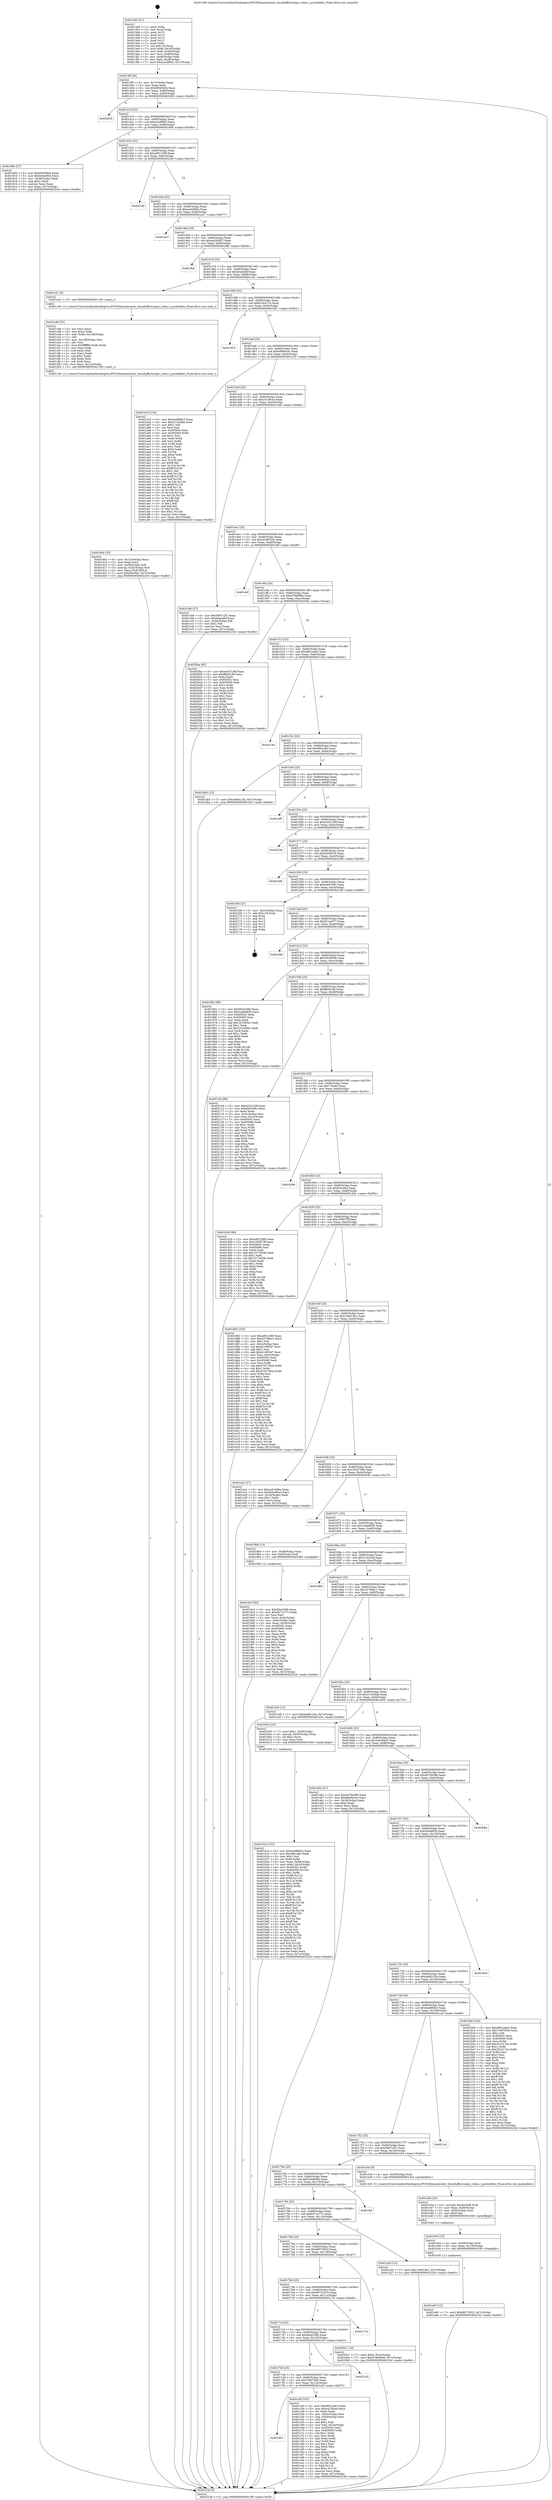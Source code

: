 digraph "0x4013d0" {
  label = "0x4013d0 (/mnt/c/Users/mathe/Desktop/tcc/POCII/binaries/extr_linuxfsjffs2compr_rubin.c_pushedbits_Final-ollvm.out::main(0))"
  labelloc = "t"
  node[shape=record]

  Entry [label="",width=0.3,height=0.3,shape=circle,fillcolor=black,style=filled]
  "0x4013ff" [label="{
     0x4013ff [26]\l
     | [instrs]\l
     &nbsp;&nbsp;0x4013ff \<+3\>: mov -0x7c(%rbp),%eax\l
     &nbsp;&nbsp;0x401402 \<+2\>: mov %eax,%ecx\l
     &nbsp;&nbsp;0x401404 \<+6\>: sub $0x86f4592b,%ecx\l
     &nbsp;&nbsp;0x40140a \<+3\>: mov %eax,-0x80(%rbp)\l
     &nbsp;&nbsp;0x40140d \<+6\>: mov %ecx,-0x84(%rbp)\l
     &nbsp;&nbsp;0x401413 \<+6\>: je 0000000000402030 \<main+0xc60\>\l
  }"]
  "0x402030" [label="{
     0x402030\l
  }", style=dashed]
  "0x401419" [label="{
     0x401419 [25]\l
     | [instrs]\l
     &nbsp;&nbsp;0x401419 \<+5\>: jmp 000000000040141e \<main+0x4e\>\l
     &nbsp;&nbsp;0x40141e \<+3\>: mov -0x80(%rbp),%eax\l
     &nbsp;&nbsp;0x401421 \<+5\>: sub $0xa2a3f845,%eax\l
     &nbsp;&nbsp;0x401426 \<+6\>: mov %eax,-0x88(%rbp)\l
     &nbsp;&nbsp;0x40142c \<+6\>: je 000000000040180b \<main+0x43b\>\l
  }"]
  Exit [label="",width=0.3,height=0.3,shape=circle,fillcolor=black,style=filled,peripheries=2]
  "0x40180b" [label="{
     0x40180b [27]\l
     | [instrs]\l
     &nbsp;&nbsp;0x40180b \<+5\>: mov $0xf30399c6,%eax\l
     &nbsp;&nbsp;0x401810 \<+5\>: mov $0x426a8f54,%ecx\l
     &nbsp;&nbsp;0x401815 \<+3\>: mov -0x38(%rbp),%edx\l
     &nbsp;&nbsp;0x401818 \<+3\>: cmp $0x2,%edx\l
     &nbsp;&nbsp;0x40181b \<+3\>: cmovne %ecx,%eax\l
     &nbsp;&nbsp;0x40181e \<+3\>: mov %eax,-0x7c(%rbp)\l
     &nbsp;&nbsp;0x401821 \<+5\>: jmp 000000000040223d \<main+0xe6d\>\l
  }"]
  "0x401432" [label="{
     0x401432 [25]\l
     | [instrs]\l
     &nbsp;&nbsp;0x401432 \<+5\>: jmp 0000000000401437 \<main+0x67\>\l
     &nbsp;&nbsp;0x401437 \<+3\>: mov -0x80(%rbp),%eax\l
     &nbsp;&nbsp;0x40143a \<+5\>: sub $0xa9f12389,%eax\l
     &nbsp;&nbsp;0x40143f \<+6\>: mov %eax,-0x8c(%rbp)\l
     &nbsp;&nbsp;0x401445 \<+6\>: je 00000000004021e9 \<main+0xe19\>\l
  }"]
  "0x40223d" [label="{
     0x40223d [5]\l
     | [instrs]\l
     &nbsp;&nbsp;0x40223d \<+5\>: jmp 00000000004013ff \<main+0x2f\>\l
  }"]
  "0x4013d0" [label="{
     0x4013d0 [47]\l
     | [instrs]\l
     &nbsp;&nbsp;0x4013d0 \<+1\>: push %rbp\l
     &nbsp;&nbsp;0x4013d1 \<+3\>: mov %rsp,%rbp\l
     &nbsp;&nbsp;0x4013d4 \<+2\>: push %r15\l
     &nbsp;&nbsp;0x4013d6 \<+2\>: push %r14\l
     &nbsp;&nbsp;0x4013d8 \<+2\>: push %r13\l
     &nbsp;&nbsp;0x4013da \<+2\>: push %r12\l
     &nbsp;&nbsp;0x4013dc \<+1\>: push %rbx\l
     &nbsp;&nbsp;0x4013dd \<+7\>: sub $0x118,%rsp\l
     &nbsp;&nbsp;0x4013e4 \<+7\>: movl $0x0,-0x3c(%rbp)\l
     &nbsp;&nbsp;0x4013eb \<+3\>: mov %edi,-0x40(%rbp)\l
     &nbsp;&nbsp;0x4013ee \<+4\>: mov %rsi,-0x48(%rbp)\l
     &nbsp;&nbsp;0x4013f2 \<+3\>: mov -0x40(%rbp),%edi\l
     &nbsp;&nbsp;0x4013f5 \<+3\>: mov %edi,-0x38(%rbp)\l
     &nbsp;&nbsp;0x4013f8 \<+7\>: movl $0xa2a3f845,-0x7c(%rbp)\l
  }"]
  "0x401e63" [label="{
     0x401e63 [12]\l
     | [instrs]\l
     &nbsp;&nbsp;0x401e63 \<+7\>: movl $0x68575932,-0x7c(%rbp)\l
     &nbsp;&nbsp;0x401e6a \<+5\>: jmp 000000000040223d \<main+0xe6d\>\l
  }"]
  "0x4021e9" [label="{
     0x4021e9\l
  }", style=dashed]
  "0x40144b" [label="{
     0x40144b [25]\l
     | [instrs]\l
     &nbsp;&nbsp;0x40144b \<+5\>: jmp 0000000000401450 \<main+0x80\>\l
     &nbsp;&nbsp;0x401450 \<+3\>: mov -0x80(%rbp),%eax\l
     &nbsp;&nbsp;0x401453 \<+5\>: sub $0xaa5c60be,%eax\l
     &nbsp;&nbsp;0x401458 \<+6\>: mov %eax,-0x90(%rbp)\l
     &nbsp;&nbsp;0x40145e \<+6\>: je 0000000000401a47 \<main+0x677\>\l
  }"]
  "0x401e54" [label="{
     0x401e54 [15]\l
     | [instrs]\l
     &nbsp;&nbsp;0x401e54 \<+4\>: mov -0x58(%rbp),%rdi\l
     &nbsp;&nbsp;0x401e58 \<+6\>: mov %eax,-0x130(%rbp)\l
     &nbsp;&nbsp;0x401e5e \<+5\>: call 0000000000401030 \<free@plt\>\l
     | [calls]\l
     &nbsp;&nbsp;0x401030 \{1\} (unknown)\l
  }"]
  "0x401a47" [label="{
     0x401a47\l
  }", style=dashed]
  "0x401464" [label="{
     0x401464 [25]\l
     | [instrs]\l
     &nbsp;&nbsp;0x401464 \<+5\>: jmp 0000000000401469 \<main+0x99\>\l
     &nbsp;&nbsp;0x401469 \<+3\>: mov -0x80(%rbp),%eax\l
     &nbsp;&nbsp;0x40146c \<+5\>: sub $0xacd39267,%eax\l
     &nbsp;&nbsp;0x401471 \<+6\>: mov %eax,-0x94(%rbp)\l
     &nbsp;&nbsp;0x401477 \<+6\>: je 0000000000401fbb \<main+0xbeb\>\l
  }"]
  "0x401e3d" [label="{
     0x401e3d [23]\l
     | [instrs]\l
     &nbsp;&nbsp;0x401e3d \<+10\>: movabs $0x4030d6,%rdi\l
     &nbsp;&nbsp;0x401e47 \<+3\>: mov %eax,-0x60(%rbp)\l
     &nbsp;&nbsp;0x401e4a \<+3\>: mov -0x60(%rbp),%esi\l
     &nbsp;&nbsp;0x401e4d \<+2\>: mov $0x0,%al\l
     &nbsp;&nbsp;0x401e4f \<+5\>: call 0000000000401040 \<printf@plt\>\l
     | [calls]\l
     &nbsp;&nbsp;0x401040 \{1\} (unknown)\l
  }"]
  "0x401fbb" [label="{
     0x401fbb\l
  }", style=dashed]
  "0x40147d" [label="{
     0x40147d [25]\l
     | [instrs]\l
     &nbsp;&nbsp;0x40147d \<+5\>: jmp 0000000000401482 \<main+0xb2\>\l
     &nbsp;&nbsp;0x401482 \<+3\>: mov -0x80(%rbp),%eax\l
     &nbsp;&nbsp;0x401485 \<+5\>: sub $0xb0a0afcf,%eax\l
     &nbsp;&nbsp;0x40148a \<+6\>: mov %eax,-0x98(%rbp)\l
     &nbsp;&nbsp;0x401490 \<+6\>: je 0000000000401cd1 \<main+0x901\>\l
  }"]
  "0x401d0a" [label="{
     0x401d0a [33]\l
     | [instrs]\l
     &nbsp;&nbsp;0x401d0a \<+6\>: mov -0x12c(%rbp),%ecx\l
     &nbsp;&nbsp;0x401d10 \<+3\>: imul %eax,%ecx\l
     &nbsp;&nbsp;0x401d13 \<+4\>: mov -0x58(%rbp),%r8\l
     &nbsp;&nbsp;0x401d17 \<+4\>: movslq -0x5c(%rbp),%r9\l
     &nbsp;&nbsp;0x401d1b \<+4\>: mov %ecx,(%r8,%r9,4)\l
     &nbsp;&nbsp;0x401d1f \<+7\>: movl $0xf24c0b3,-0x7c(%rbp)\l
     &nbsp;&nbsp;0x401d26 \<+5\>: jmp 000000000040223d \<main+0xe6d\>\l
  }"]
  "0x401cd1" [label="{
     0x401cd1 [5]\l
     | [instrs]\l
     &nbsp;&nbsp;0x401cd1 \<+5\>: call 0000000000401160 \<next_i\>\l
     | [calls]\l
     &nbsp;&nbsp;0x401160 \{1\} (/mnt/c/Users/mathe/Desktop/tcc/POCII/binaries/extr_linuxfsjffs2compr_rubin.c_pushedbits_Final-ollvm.out::next_i)\l
  }"]
  "0x401496" [label="{
     0x401496 [25]\l
     | [instrs]\l
     &nbsp;&nbsp;0x401496 \<+5\>: jmp 000000000040149b \<main+0xcb\>\l
     &nbsp;&nbsp;0x40149b \<+3\>: mov -0x80(%rbp),%eax\l
     &nbsp;&nbsp;0x40149e \<+5\>: sub $0xb19ca71b,%eax\l
     &nbsp;&nbsp;0x4014a3 \<+6\>: mov %eax,-0x9c(%rbp)\l
     &nbsp;&nbsp;0x4014a9 \<+6\>: je 0000000000401952 \<main+0x582\>\l
  }"]
  "0x401cd6" [label="{
     0x401cd6 [52]\l
     | [instrs]\l
     &nbsp;&nbsp;0x401cd6 \<+2\>: xor %ecx,%ecx\l
     &nbsp;&nbsp;0x401cd8 \<+5\>: mov $0x2,%edx\l
     &nbsp;&nbsp;0x401cdd \<+6\>: mov %edx,-0x128(%rbp)\l
     &nbsp;&nbsp;0x401ce3 \<+1\>: cltd\l
     &nbsp;&nbsp;0x401ce4 \<+6\>: mov -0x128(%rbp),%esi\l
     &nbsp;&nbsp;0x401cea \<+2\>: idiv %esi\l
     &nbsp;&nbsp;0x401cec \<+6\>: imul $0xfffffffe,%edx,%edx\l
     &nbsp;&nbsp;0x401cf2 \<+2\>: mov %ecx,%edi\l
     &nbsp;&nbsp;0x401cf4 \<+2\>: sub %edx,%edi\l
     &nbsp;&nbsp;0x401cf6 \<+2\>: mov %ecx,%edx\l
     &nbsp;&nbsp;0x401cf8 \<+3\>: sub $0x1,%edx\l
     &nbsp;&nbsp;0x401cfb \<+2\>: add %edx,%edi\l
     &nbsp;&nbsp;0x401cfd \<+2\>: sub %edi,%ecx\l
     &nbsp;&nbsp;0x401cff \<+6\>: mov %ecx,-0x12c(%rbp)\l
     &nbsp;&nbsp;0x401d05 \<+5\>: call 0000000000401160 \<next_i\>\l
     | [calls]\l
     &nbsp;&nbsp;0x401160 \{1\} (/mnt/c/Users/mathe/Desktop/tcc/POCII/binaries/extr_linuxfsjffs2compr_rubin.c_pushedbits_Final-ollvm.out::next_i)\l
  }"]
  "0x401952" [label="{
     0x401952\l
  }", style=dashed]
  "0x4014af" [label="{
     0x4014af [25]\l
     | [instrs]\l
     &nbsp;&nbsp;0x4014af \<+5\>: jmp 00000000004014b4 \<main+0xe4\>\l
     &nbsp;&nbsp;0x4014b4 \<+3\>: mov -0x80(%rbp),%eax\l
     &nbsp;&nbsp;0x4014b7 \<+5\>: sub $0xb894dc4c,%eax\l
     &nbsp;&nbsp;0x4014bc \<+6\>: mov %eax,-0xa0(%rbp)\l
     &nbsp;&nbsp;0x4014c2 \<+6\>: je 0000000000401a7d \<main+0x6ad\>\l
  }"]
  "0x401801" [label="{
     0x401801\l
  }", style=dashed]
  "0x401a7d" [label="{
     0x401a7d [134]\l
     | [instrs]\l
     &nbsp;&nbsp;0x401a7d \<+5\>: mov $0x4ed868c5,%eax\l
     &nbsp;&nbsp;0x401a82 \<+5\>: mov $0x311b3fab,%ecx\l
     &nbsp;&nbsp;0x401a87 \<+2\>: mov $0x1,%dl\l
     &nbsp;&nbsp;0x401a89 \<+2\>: xor %esi,%esi\l
     &nbsp;&nbsp;0x401a8b \<+7\>: mov 0x40505c,%edi\l
     &nbsp;&nbsp;0x401a92 \<+8\>: mov 0x405060,%r8d\l
     &nbsp;&nbsp;0x401a9a \<+3\>: sub $0x1,%esi\l
     &nbsp;&nbsp;0x401a9d \<+3\>: mov %edi,%r9d\l
     &nbsp;&nbsp;0x401aa0 \<+3\>: add %esi,%r9d\l
     &nbsp;&nbsp;0x401aa3 \<+4\>: imul %r9d,%edi\l
     &nbsp;&nbsp;0x401aa7 \<+3\>: and $0x1,%edi\l
     &nbsp;&nbsp;0x401aaa \<+3\>: cmp $0x0,%edi\l
     &nbsp;&nbsp;0x401aad \<+4\>: sete %r10b\l
     &nbsp;&nbsp;0x401ab1 \<+4\>: cmp $0xa,%r8d\l
     &nbsp;&nbsp;0x401ab5 \<+4\>: setl %r11b\l
     &nbsp;&nbsp;0x401ab9 \<+3\>: mov %r10b,%bl\l
     &nbsp;&nbsp;0x401abc \<+3\>: xor $0xff,%bl\l
     &nbsp;&nbsp;0x401abf \<+3\>: mov %r11b,%r14b\l
     &nbsp;&nbsp;0x401ac2 \<+4\>: xor $0xff,%r14b\l
     &nbsp;&nbsp;0x401ac6 \<+3\>: xor $0x1,%dl\l
     &nbsp;&nbsp;0x401ac9 \<+3\>: mov %bl,%r15b\l
     &nbsp;&nbsp;0x401acc \<+4\>: and $0xff,%r15b\l
     &nbsp;&nbsp;0x401ad0 \<+3\>: and %dl,%r10b\l
     &nbsp;&nbsp;0x401ad3 \<+3\>: mov %r14b,%r12b\l
     &nbsp;&nbsp;0x401ad6 \<+4\>: and $0xff,%r12b\l
     &nbsp;&nbsp;0x401ada \<+3\>: and %dl,%r11b\l
     &nbsp;&nbsp;0x401add \<+3\>: or %r10b,%r15b\l
     &nbsp;&nbsp;0x401ae0 \<+3\>: or %r11b,%r12b\l
     &nbsp;&nbsp;0x401ae3 \<+3\>: xor %r12b,%r15b\l
     &nbsp;&nbsp;0x401ae6 \<+3\>: or %r14b,%bl\l
     &nbsp;&nbsp;0x401ae9 \<+3\>: xor $0xff,%bl\l
     &nbsp;&nbsp;0x401aec \<+3\>: or $0x1,%dl\l
     &nbsp;&nbsp;0x401aef \<+2\>: and %dl,%bl\l
     &nbsp;&nbsp;0x401af1 \<+3\>: or %bl,%r15b\l
     &nbsp;&nbsp;0x401af4 \<+4\>: test $0x1,%r15b\l
     &nbsp;&nbsp;0x401af8 \<+3\>: cmovne %ecx,%eax\l
     &nbsp;&nbsp;0x401afb \<+3\>: mov %eax,-0x7c(%rbp)\l
     &nbsp;&nbsp;0x401afe \<+5\>: jmp 000000000040223d \<main+0xe6d\>\l
  }"]
  "0x4014c8" [label="{
     0x4014c8 [25]\l
     | [instrs]\l
     &nbsp;&nbsp;0x4014c8 \<+5\>: jmp 00000000004014cd \<main+0xfd\>\l
     &nbsp;&nbsp;0x4014cd \<+3\>: mov -0x80(%rbp),%eax\l
     &nbsp;&nbsp;0x4014d0 \<+5\>: sub $0xc415fca4,%eax\l
     &nbsp;&nbsp;0x4014d5 \<+6\>: mov %eax,-0xa4(%rbp)\l
     &nbsp;&nbsp;0x4014db \<+6\>: je 0000000000401cb6 \<main+0x8e6\>\l
  }"]
  "0x401c4f" [label="{
     0x401c4f [103]\l
     | [instrs]\l
     &nbsp;&nbsp;0x401c4f \<+5\>: mov $0xd801ede3,%eax\l
     &nbsp;&nbsp;0x401c54 \<+5\>: mov $0xc415fca4,%ecx\l
     &nbsp;&nbsp;0x401c59 \<+2\>: xor %edx,%edx\l
     &nbsp;&nbsp;0x401c5b \<+3\>: mov -0x5c(%rbp),%esi\l
     &nbsp;&nbsp;0x401c5e \<+3\>: cmp -0x50(%rbp),%esi\l
     &nbsp;&nbsp;0x401c61 \<+4\>: setl %dil\l
     &nbsp;&nbsp;0x401c65 \<+4\>: and $0x1,%dil\l
     &nbsp;&nbsp;0x401c69 \<+4\>: mov %dil,-0x2d(%rbp)\l
     &nbsp;&nbsp;0x401c6d \<+7\>: mov 0x40505c,%esi\l
     &nbsp;&nbsp;0x401c74 \<+8\>: mov 0x405060,%r8d\l
     &nbsp;&nbsp;0x401c7c \<+3\>: sub $0x1,%edx\l
     &nbsp;&nbsp;0x401c7f \<+3\>: mov %esi,%r9d\l
     &nbsp;&nbsp;0x401c82 \<+3\>: add %edx,%r9d\l
     &nbsp;&nbsp;0x401c85 \<+4\>: imul %r9d,%esi\l
     &nbsp;&nbsp;0x401c89 \<+3\>: and $0x1,%esi\l
     &nbsp;&nbsp;0x401c8c \<+3\>: cmp $0x0,%esi\l
     &nbsp;&nbsp;0x401c8f \<+4\>: sete %dil\l
     &nbsp;&nbsp;0x401c93 \<+4\>: cmp $0xa,%r8d\l
     &nbsp;&nbsp;0x401c97 \<+4\>: setl %r10b\l
     &nbsp;&nbsp;0x401c9b \<+3\>: mov %dil,%r11b\l
     &nbsp;&nbsp;0x401c9e \<+3\>: and %r10b,%r11b\l
     &nbsp;&nbsp;0x401ca1 \<+3\>: xor %r10b,%dil\l
     &nbsp;&nbsp;0x401ca4 \<+3\>: or %dil,%r11b\l
     &nbsp;&nbsp;0x401ca7 \<+4\>: test $0x1,%r11b\l
     &nbsp;&nbsp;0x401cab \<+3\>: cmovne %ecx,%eax\l
     &nbsp;&nbsp;0x401cae \<+3\>: mov %eax,-0x7c(%rbp)\l
     &nbsp;&nbsp;0x401cb1 \<+5\>: jmp 000000000040223d \<main+0xe6d\>\l
  }"]
  "0x401cb6" [label="{
     0x401cb6 [27]\l
     | [instrs]\l
     &nbsp;&nbsp;0x401cb6 \<+5\>: mov $0x5967c2f1,%eax\l
     &nbsp;&nbsp;0x401cbb \<+5\>: mov $0xb0a0afcf,%ecx\l
     &nbsp;&nbsp;0x401cc0 \<+3\>: mov -0x2d(%rbp),%dl\l
     &nbsp;&nbsp;0x401cc3 \<+3\>: test $0x1,%dl\l
     &nbsp;&nbsp;0x401cc6 \<+3\>: cmovne %ecx,%eax\l
     &nbsp;&nbsp;0x401cc9 \<+3\>: mov %eax,-0x7c(%rbp)\l
     &nbsp;&nbsp;0x401ccc \<+5\>: jmp 000000000040223d \<main+0xe6d\>\l
  }"]
  "0x4014e1" [label="{
     0x4014e1 [25]\l
     | [instrs]\l
     &nbsp;&nbsp;0x4014e1 \<+5\>: jmp 00000000004014e6 \<main+0x116\>\l
     &nbsp;&nbsp;0x4014e6 \<+3\>: mov -0x80(%rbp),%eax\l
     &nbsp;&nbsp;0x4014e9 \<+5\>: sub $0xd206023e,%eax\l
     &nbsp;&nbsp;0x4014ee \<+6\>: mov %eax,-0xa8(%rbp)\l
     &nbsp;&nbsp;0x4014f4 \<+6\>: je 0000000000401e6f \<main+0xa9f\>\l
  }"]
  "0x4017e8" [label="{
     0x4017e8 [25]\l
     | [instrs]\l
     &nbsp;&nbsp;0x4017e8 \<+5\>: jmp 00000000004017ed \<main+0x41d\>\l
     &nbsp;&nbsp;0x4017ed \<+3\>: mov -0x80(%rbp),%eax\l
     &nbsp;&nbsp;0x4017f0 \<+5\>: sub $0x7c807839,%eax\l
     &nbsp;&nbsp;0x4017f5 \<+6\>: mov %eax,-0x124(%rbp)\l
     &nbsp;&nbsp;0x4017fb \<+6\>: je 0000000000401c4f \<main+0x87f\>\l
  }"]
  "0x401e6f" [label="{
     0x401e6f\l
  }", style=dashed]
  "0x4014fa" [label="{
     0x4014fa [25]\l
     | [instrs]\l
     &nbsp;&nbsp;0x4014fa \<+5\>: jmp 00000000004014ff \<main+0x12f\>\l
     &nbsp;&nbsp;0x4014ff \<+3\>: mov -0x80(%rbp),%eax\l
     &nbsp;&nbsp;0x401502 \<+5\>: sub $0xd79a908d,%eax\l
     &nbsp;&nbsp;0x401507 \<+6\>: mov %eax,-0xac(%rbp)\l
     &nbsp;&nbsp;0x40150d \<+6\>: je 00000000004020ba \<main+0xcea\>\l
  }"]
  "0x402193" [label="{
     0x402193\l
  }", style=dashed]
  "0x4020ba" [label="{
     0x4020ba [83]\l
     | [instrs]\l
     &nbsp;&nbsp;0x4020ba \<+5\>: mov $0xe433128f,%eax\l
     &nbsp;&nbsp;0x4020bf \<+5\>: mov $0xffbd3c40,%ecx\l
     &nbsp;&nbsp;0x4020c4 \<+2\>: xor %edx,%edx\l
     &nbsp;&nbsp;0x4020c6 \<+7\>: mov 0x40505c,%esi\l
     &nbsp;&nbsp;0x4020cd \<+7\>: mov 0x405060,%edi\l
     &nbsp;&nbsp;0x4020d4 \<+3\>: sub $0x1,%edx\l
     &nbsp;&nbsp;0x4020d7 \<+3\>: mov %esi,%r8d\l
     &nbsp;&nbsp;0x4020da \<+3\>: add %edx,%r8d\l
     &nbsp;&nbsp;0x4020dd \<+4\>: imul %r8d,%esi\l
     &nbsp;&nbsp;0x4020e1 \<+3\>: and $0x1,%esi\l
     &nbsp;&nbsp;0x4020e4 \<+3\>: cmp $0x0,%esi\l
     &nbsp;&nbsp;0x4020e7 \<+4\>: sete %r9b\l
     &nbsp;&nbsp;0x4020eb \<+3\>: cmp $0xa,%edi\l
     &nbsp;&nbsp;0x4020ee \<+4\>: setl %r10b\l
     &nbsp;&nbsp;0x4020f2 \<+3\>: mov %r9b,%r11b\l
     &nbsp;&nbsp;0x4020f5 \<+3\>: and %r10b,%r11b\l
     &nbsp;&nbsp;0x4020f8 \<+3\>: xor %r10b,%r9b\l
     &nbsp;&nbsp;0x4020fb \<+3\>: or %r9b,%r11b\l
     &nbsp;&nbsp;0x4020fe \<+4\>: test $0x1,%r11b\l
     &nbsp;&nbsp;0x402102 \<+3\>: cmovne %ecx,%eax\l
     &nbsp;&nbsp;0x402105 \<+3\>: mov %eax,-0x7c(%rbp)\l
     &nbsp;&nbsp;0x402108 \<+5\>: jmp 000000000040223d \<main+0xe6d\>\l
  }"]
  "0x401513" [label="{
     0x401513 [25]\l
     | [instrs]\l
     &nbsp;&nbsp;0x401513 \<+5\>: jmp 0000000000401518 \<main+0x148\>\l
     &nbsp;&nbsp;0x401518 \<+3\>: mov -0x80(%rbp),%eax\l
     &nbsp;&nbsp;0x40151b \<+5\>: sub $0xd801ede3,%eax\l
     &nbsp;&nbsp;0x401520 \<+6\>: mov %eax,-0xb0(%rbp)\l
     &nbsp;&nbsp;0x401526 \<+6\>: je 00000000004021dd \<main+0xe0d\>\l
  }"]
  "0x4017cf" [label="{
     0x4017cf [25]\l
     | [instrs]\l
     &nbsp;&nbsp;0x4017cf \<+5\>: jmp 00000000004017d4 \<main+0x404\>\l
     &nbsp;&nbsp;0x4017d4 \<+3\>: mov -0x80(%rbp),%eax\l
     &nbsp;&nbsp;0x4017d7 \<+5\>: sub $0x6fa4239b,%eax\l
     &nbsp;&nbsp;0x4017dc \<+6\>: mov %eax,-0x120(%rbp)\l
     &nbsp;&nbsp;0x4017e2 \<+6\>: je 0000000000402193 \<main+0xdc3\>\l
  }"]
  "0x4021dd" [label="{
     0x4021dd\l
  }", style=dashed]
  "0x40152c" [label="{
     0x40152c [25]\l
     | [instrs]\l
     &nbsp;&nbsp;0x40152c \<+5\>: jmp 0000000000401531 \<main+0x161\>\l
     &nbsp;&nbsp;0x401531 \<+3\>: mov -0x80(%rbp),%eax\l
     &nbsp;&nbsp;0x401534 \<+5\>: sub $0xdf6cc4fc,%eax\l
     &nbsp;&nbsp;0x401539 \<+6\>: mov %eax,-0xb4(%rbp)\l
     &nbsp;&nbsp;0x40153f \<+6\>: je 0000000000401bb3 \<main+0x7e3\>\l
  }"]
  "0x40217b" [label="{
     0x40217b\l
  }", style=dashed]
  "0x401bb3" [label="{
     0x401bb3 [12]\l
     | [instrs]\l
     &nbsp;&nbsp;0x401bb3 \<+7\>: movl $0x4a68123a,-0x7c(%rbp)\l
     &nbsp;&nbsp;0x401bba \<+5\>: jmp 000000000040223d \<main+0xe6d\>\l
  }"]
  "0x401545" [label="{
     0x401545 [25]\l
     | [instrs]\l
     &nbsp;&nbsp;0x401545 \<+5\>: jmp 000000000040154a \<main+0x17a\>\l
     &nbsp;&nbsp;0x40154a \<+3\>: mov -0x80(%rbp),%eax\l
     &nbsp;&nbsp;0x40154d \<+5\>: sub $0xe2a940aa,%eax\l
     &nbsp;&nbsp;0x401552 \<+6\>: mov %eax,-0xb8(%rbp)\l
     &nbsp;&nbsp;0x401558 \<+6\>: je 0000000000401ef5 \<main+0xb25\>\l
  }"]
  "0x4017b6" [label="{
     0x4017b6 [25]\l
     | [instrs]\l
     &nbsp;&nbsp;0x4017b6 \<+5\>: jmp 00000000004017bb \<main+0x3eb\>\l
     &nbsp;&nbsp;0x4017bb \<+3\>: mov -0x80(%rbp),%eax\l
     &nbsp;&nbsp;0x4017be \<+5\>: sub $0x69752410,%eax\l
     &nbsp;&nbsp;0x4017c3 \<+6\>: mov %eax,-0x11c(%rbp)\l
     &nbsp;&nbsp;0x4017c9 \<+6\>: je 000000000040217b \<main+0xdab\>\l
  }"]
  "0x401ef5" [label="{
     0x401ef5\l
  }", style=dashed]
  "0x40155e" [label="{
     0x40155e [25]\l
     | [instrs]\l
     &nbsp;&nbsp;0x40155e \<+5\>: jmp 0000000000401563 \<main+0x193\>\l
     &nbsp;&nbsp;0x401563 \<+3\>: mov -0x80(%rbp),%eax\l
     &nbsp;&nbsp;0x401566 \<+5\>: sub $0xe433128f,%eax\l
     &nbsp;&nbsp;0x40156b \<+6\>: mov %eax,-0xbc(%rbp)\l
     &nbsp;&nbsp;0x401571 \<+6\>: je 0000000000402236 \<main+0xe66\>\l
  }"]
  "0x4020a7" [label="{
     0x4020a7 [19]\l
     | [instrs]\l
     &nbsp;&nbsp;0x4020a7 \<+7\>: movl $0x0,-0x3c(%rbp)\l
     &nbsp;&nbsp;0x4020ae \<+7\>: movl $0xd79a908d,-0x7c(%rbp)\l
     &nbsp;&nbsp;0x4020b5 \<+5\>: jmp 000000000040223d \<main+0xe6d\>\l
  }"]
  "0x402236" [label="{
     0x402236\l
  }", style=dashed]
  "0x401577" [label="{
     0x401577 [25]\l
     | [instrs]\l
     &nbsp;&nbsp;0x401577 \<+5\>: jmp 000000000040157c \<main+0x1ac\>\l
     &nbsp;&nbsp;0x40157c \<+3\>: mov -0x80(%rbp),%eax\l
     &nbsp;&nbsp;0x40157f \<+5\>: sub $0xe5e0f419,%eax\l
     &nbsp;&nbsp;0x401584 \<+6\>: mov %eax,-0xc0(%rbp)\l
     &nbsp;&nbsp;0x40158a \<+6\>: je 0000000000402208 \<main+0xe38\>\l
  }"]
  "0x401b1a" [label="{
     0x401b1a [153]\l
     | [instrs]\l
     &nbsp;&nbsp;0x401b1a \<+5\>: mov $0x4ed868c5,%ecx\l
     &nbsp;&nbsp;0x401b1f \<+5\>: mov $0xdf6cc4fc,%edx\l
     &nbsp;&nbsp;0x401b24 \<+3\>: mov $0x1,%sil\l
     &nbsp;&nbsp;0x401b27 \<+3\>: xor %r8d,%r8d\l
     &nbsp;&nbsp;0x401b2a \<+4\>: mov %rax,-0x58(%rbp)\l
     &nbsp;&nbsp;0x401b2e \<+7\>: movl $0x0,-0x5c(%rbp)\l
     &nbsp;&nbsp;0x401b35 \<+8\>: mov 0x40505c,%r9d\l
     &nbsp;&nbsp;0x401b3d \<+8\>: mov 0x405060,%r10d\l
     &nbsp;&nbsp;0x401b45 \<+4\>: sub $0x1,%r8d\l
     &nbsp;&nbsp;0x401b49 \<+3\>: mov %r9d,%r11d\l
     &nbsp;&nbsp;0x401b4c \<+3\>: add %r8d,%r11d\l
     &nbsp;&nbsp;0x401b4f \<+4\>: imul %r11d,%r9d\l
     &nbsp;&nbsp;0x401b53 \<+4\>: and $0x1,%r9d\l
     &nbsp;&nbsp;0x401b57 \<+4\>: cmp $0x0,%r9d\l
     &nbsp;&nbsp;0x401b5b \<+3\>: sete %bl\l
     &nbsp;&nbsp;0x401b5e \<+4\>: cmp $0xa,%r10d\l
     &nbsp;&nbsp;0x401b62 \<+4\>: setl %r14b\l
     &nbsp;&nbsp;0x401b66 \<+3\>: mov %bl,%r15b\l
     &nbsp;&nbsp;0x401b69 \<+4\>: xor $0xff,%r15b\l
     &nbsp;&nbsp;0x401b6d \<+3\>: mov %r14b,%r12b\l
     &nbsp;&nbsp;0x401b70 \<+4\>: xor $0xff,%r12b\l
     &nbsp;&nbsp;0x401b74 \<+4\>: xor $0x1,%sil\l
     &nbsp;&nbsp;0x401b78 \<+3\>: mov %r15b,%r13b\l
     &nbsp;&nbsp;0x401b7b \<+4\>: and $0xff,%r13b\l
     &nbsp;&nbsp;0x401b7f \<+3\>: and %sil,%bl\l
     &nbsp;&nbsp;0x401b82 \<+3\>: mov %r12b,%al\l
     &nbsp;&nbsp;0x401b85 \<+2\>: and $0xff,%al\l
     &nbsp;&nbsp;0x401b87 \<+3\>: and %sil,%r14b\l
     &nbsp;&nbsp;0x401b8a \<+3\>: or %bl,%r13b\l
     &nbsp;&nbsp;0x401b8d \<+3\>: or %r14b,%al\l
     &nbsp;&nbsp;0x401b90 \<+3\>: xor %al,%r13b\l
     &nbsp;&nbsp;0x401b93 \<+3\>: or %r12b,%r15b\l
     &nbsp;&nbsp;0x401b96 \<+4\>: xor $0xff,%r15b\l
     &nbsp;&nbsp;0x401b9a \<+4\>: or $0x1,%sil\l
     &nbsp;&nbsp;0x401b9e \<+3\>: and %sil,%r15b\l
     &nbsp;&nbsp;0x401ba1 \<+3\>: or %r15b,%r13b\l
     &nbsp;&nbsp;0x401ba4 \<+4\>: test $0x1,%r13b\l
     &nbsp;&nbsp;0x401ba8 \<+3\>: cmovne %edx,%ecx\l
     &nbsp;&nbsp;0x401bab \<+3\>: mov %ecx,-0x7c(%rbp)\l
     &nbsp;&nbsp;0x401bae \<+5\>: jmp 000000000040223d \<main+0xe6d\>\l
  }"]
  "0x402208" [label="{
     0x402208\l
  }", style=dashed]
  "0x401590" [label="{
     0x401590 [25]\l
     | [instrs]\l
     &nbsp;&nbsp;0x401590 \<+5\>: jmp 0000000000401595 \<main+0x1c5\>\l
     &nbsp;&nbsp;0x401595 \<+3\>: mov -0x80(%rbp),%eax\l
     &nbsp;&nbsp;0x401598 \<+5\>: sub $0xefe9169c,%eax\l
     &nbsp;&nbsp;0x40159d \<+6\>: mov %eax,-0xc4(%rbp)\l
     &nbsp;&nbsp;0x4015a3 \<+6\>: je 0000000000402166 \<main+0xd96\>\l
  }"]
  "0x40179d" [label="{
     0x40179d [25]\l
     | [instrs]\l
     &nbsp;&nbsp;0x40179d \<+5\>: jmp 00000000004017a2 \<main+0x3d2\>\l
     &nbsp;&nbsp;0x4017a2 \<+3\>: mov -0x80(%rbp),%eax\l
     &nbsp;&nbsp;0x4017a5 \<+5\>: sub $0x68575932,%eax\l
     &nbsp;&nbsp;0x4017aa \<+6\>: mov %eax,-0x118(%rbp)\l
     &nbsp;&nbsp;0x4017b0 \<+6\>: je 00000000004020a7 \<main+0xcd7\>\l
  }"]
  "0x402166" [label="{
     0x402166 [21]\l
     | [instrs]\l
     &nbsp;&nbsp;0x402166 \<+3\>: mov -0x2c(%rbp),%eax\l
     &nbsp;&nbsp;0x402169 \<+7\>: add $0x118,%rsp\l
     &nbsp;&nbsp;0x402170 \<+1\>: pop %rbx\l
     &nbsp;&nbsp;0x402171 \<+2\>: pop %r12\l
     &nbsp;&nbsp;0x402173 \<+2\>: pop %r13\l
     &nbsp;&nbsp;0x402175 \<+2\>: pop %r14\l
     &nbsp;&nbsp;0x402177 \<+2\>: pop %r15\l
     &nbsp;&nbsp;0x402179 \<+1\>: pop %rbp\l
     &nbsp;&nbsp;0x40217a \<+1\>: ret\l
  }"]
  "0x4015a9" [label="{
     0x4015a9 [25]\l
     | [instrs]\l
     &nbsp;&nbsp;0x4015a9 \<+5\>: jmp 00000000004015ae \<main+0x1de\>\l
     &nbsp;&nbsp;0x4015ae \<+3\>: mov -0x80(%rbp),%eax\l
     &nbsp;&nbsp;0x4015b1 \<+5\>: sub $0xf21ae077,%eax\l
     &nbsp;&nbsp;0x4015b6 \<+6\>: mov %eax,-0xc8(%rbp)\l
     &nbsp;&nbsp;0x4015bc \<+6\>: je 0000000000401fd6 \<main+0xc06\>\l
  }"]
  "0x401a20" [label="{
     0x401a20 [12]\l
     | [instrs]\l
     &nbsp;&nbsp;0x401a20 \<+7\>: movl $0x144913b1,-0x7c(%rbp)\l
     &nbsp;&nbsp;0x401a27 \<+5\>: jmp 000000000040223d \<main+0xe6d\>\l
  }"]
  "0x401fd6" [label="{
     0x401fd6\l
  }", style=dashed]
  "0x4015c2" [label="{
     0x4015c2 [25]\l
     | [instrs]\l
     &nbsp;&nbsp;0x4015c2 \<+5\>: jmp 00000000004015c7 \<main+0x1f7\>\l
     &nbsp;&nbsp;0x4015c7 \<+3\>: mov -0x80(%rbp),%eax\l
     &nbsp;&nbsp;0x4015ca \<+5\>: sub $0xf30399c6,%eax\l
     &nbsp;&nbsp;0x4015cf \<+6\>: mov %eax,-0xcc(%rbp)\l
     &nbsp;&nbsp;0x4015d5 \<+6\>: je 000000000040195e \<main+0x58e\>\l
  }"]
  "0x401784" [label="{
     0x401784 [25]\l
     | [instrs]\l
     &nbsp;&nbsp;0x401784 \<+5\>: jmp 0000000000401789 \<main+0x3b9\>\l
     &nbsp;&nbsp;0x401789 \<+3\>: mov -0x80(%rbp),%eax\l
     &nbsp;&nbsp;0x40178c \<+5\>: sub $0x6471e77c,%eax\l
     &nbsp;&nbsp;0x401791 \<+6\>: mov %eax,-0x114(%rbp)\l
     &nbsp;&nbsp;0x401797 \<+6\>: je 0000000000401a20 \<main+0x650\>\l
  }"]
  "0x40195e" [label="{
     0x40195e [88]\l
     | [instrs]\l
     &nbsp;&nbsp;0x40195e \<+5\>: mov $0x6fa4239b,%eax\l
     &nbsp;&nbsp;0x401963 \<+5\>: mov $0x1addd656,%ecx\l
     &nbsp;&nbsp;0x401968 \<+7\>: mov 0x40505c,%edx\l
     &nbsp;&nbsp;0x40196f \<+7\>: mov 0x405060,%esi\l
     &nbsp;&nbsp;0x401976 \<+2\>: mov %edx,%edi\l
     &nbsp;&nbsp;0x401978 \<+6\>: add $0x1b7e6941,%edi\l
     &nbsp;&nbsp;0x40197e \<+3\>: sub $0x1,%edi\l
     &nbsp;&nbsp;0x401981 \<+6\>: sub $0x1b7e6941,%edi\l
     &nbsp;&nbsp;0x401987 \<+3\>: imul %edi,%edx\l
     &nbsp;&nbsp;0x40198a \<+3\>: and $0x1,%edx\l
     &nbsp;&nbsp;0x40198d \<+3\>: cmp $0x0,%edx\l
     &nbsp;&nbsp;0x401990 \<+4\>: sete %r8b\l
     &nbsp;&nbsp;0x401994 \<+3\>: cmp $0xa,%esi\l
     &nbsp;&nbsp;0x401997 \<+4\>: setl %r9b\l
     &nbsp;&nbsp;0x40199b \<+3\>: mov %r8b,%r10b\l
     &nbsp;&nbsp;0x40199e \<+3\>: and %r9b,%r10b\l
     &nbsp;&nbsp;0x4019a1 \<+3\>: xor %r9b,%r8b\l
     &nbsp;&nbsp;0x4019a4 \<+3\>: or %r8b,%r10b\l
     &nbsp;&nbsp;0x4019a7 \<+4\>: test $0x1,%r10b\l
     &nbsp;&nbsp;0x4019ab \<+3\>: cmovne %ecx,%eax\l
     &nbsp;&nbsp;0x4019ae \<+3\>: mov %eax,-0x7c(%rbp)\l
     &nbsp;&nbsp;0x4019b1 \<+5\>: jmp 000000000040223d \<main+0xe6d\>\l
  }"]
  "0x4015db" [label="{
     0x4015db [25]\l
     | [instrs]\l
     &nbsp;&nbsp;0x4015db \<+5\>: jmp 00000000004015e0 \<main+0x210\>\l
     &nbsp;&nbsp;0x4015e0 \<+3\>: mov -0x80(%rbp),%eax\l
     &nbsp;&nbsp;0x4015e3 \<+5\>: sub $0xffbd3c40,%eax\l
     &nbsp;&nbsp;0x4015e8 \<+6\>: mov %eax,-0xd0(%rbp)\l
     &nbsp;&nbsp;0x4015ee \<+6\>: je 000000000040210d \<main+0xd3d\>\l
  }"]
  "0x401faf" [label="{
     0x401faf\l
  }", style=dashed]
  "0x40210d" [label="{
     0x40210d [89]\l
     | [instrs]\l
     &nbsp;&nbsp;0x40210d \<+5\>: mov $0xe433128f,%eax\l
     &nbsp;&nbsp;0x402112 \<+5\>: mov $0xefe9169c,%ecx\l
     &nbsp;&nbsp;0x402117 \<+2\>: xor %edx,%edx\l
     &nbsp;&nbsp;0x402119 \<+3\>: mov -0x3c(%rbp),%esi\l
     &nbsp;&nbsp;0x40211c \<+3\>: mov %esi,-0x2c(%rbp)\l
     &nbsp;&nbsp;0x40211f \<+7\>: mov 0x40505c,%esi\l
     &nbsp;&nbsp;0x402126 \<+7\>: mov 0x405060,%edi\l
     &nbsp;&nbsp;0x40212d \<+3\>: sub $0x1,%edx\l
     &nbsp;&nbsp;0x402130 \<+3\>: mov %esi,%r8d\l
     &nbsp;&nbsp;0x402133 \<+3\>: add %edx,%r8d\l
     &nbsp;&nbsp;0x402136 \<+4\>: imul %r8d,%esi\l
     &nbsp;&nbsp;0x40213a \<+3\>: and $0x1,%esi\l
     &nbsp;&nbsp;0x40213d \<+3\>: cmp $0x0,%esi\l
     &nbsp;&nbsp;0x402140 \<+4\>: sete %r9b\l
     &nbsp;&nbsp;0x402144 \<+3\>: cmp $0xa,%edi\l
     &nbsp;&nbsp;0x402147 \<+4\>: setl %r10b\l
     &nbsp;&nbsp;0x40214b \<+3\>: mov %r9b,%r11b\l
     &nbsp;&nbsp;0x40214e \<+3\>: and %r10b,%r11b\l
     &nbsp;&nbsp;0x402151 \<+3\>: xor %r10b,%r9b\l
     &nbsp;&nbsp;0x402154 \<+3\>: or %r9b,%r11b\l
     &nbsp;&nbsp;0x402157 \<+4\>: test $0x1,%r11b\l
     &nbsp;&nbsp;0x40215b \<+3\>: cmovne %ecx,%eax\l
     &nbsp;&nbsp;0x40215e \<+3\>: mov %eax,-0x7c(%rbp)\l
     &nbsp;&nbsp;0x402161 \<+5\>: jmp 000000000040223d \<main+0xe6d\>\l
  }"]
  "0x4015f4" [label="{
     0x4015f4 [25]\l
     | [instrs]\l
     &nbsp;&nbsp;0x4015f4 \<+5\>: jmp 00000000004015f9 \<main+0x229\>\l
     &nbsp;&nbsp;0x4015f9 \<+3\>: mov -0x80(%rbp),%eax\l
     &nbsp;&nbsp;0x4015fc \<+5\>: sub $0x176a40,%eax\l
     &nbsp;&nbsp;0x401601 \<+6\>: mov %eax,-0xd4(%rbp)\l
     &nbsp;&nbsp;0x401607 \<+6\>: je 0000000000402096 \<main+0xcc6\>\l
  }"]
  "0x40176b" [label="{
     0x40176b [25]\l
     | [instrs]\l
     &nbsp;&nbsp;0x40176b \<+5\>: jmp 0000000000401770 \<main+0x3a0\>\l
     &nbsp;&nbsp;0x401770 \<+3\>: mov -0x80(%rbp),%eax\l
     &nbsp;&nbsp;0x401773 \<+5\>: sub $0x5cbfdd84,%eax\l
     &nbsp;&nbsp;0x401778 \<+6\>: mov %eax,-0x110(%rbp)\l
     &nbsp;&nbsp;0x40177e \<+6\>: je 0000000000401faf \<main+0xbdf\>\l
  }"]
  "0x402096" [label="{
     0x402096\l
  }", style=dashed]
  "0x40160d" [label="{
     0x40160d [25]\l
     | [instrs]\l
     &nbsp;&nbsp;0x40160d \<+5\>: jmp 0000000000401612 \<main+0x242\>\l
     &nbsp;&nbsp;0x401612 \<+3\>: mov -0x80(%rbp),%eax\l
     &nbsp;&nbsp;0x401615 \<+5\>: sub $0xf24c0b3,%eax\l
     &nbsp;&nbsp;0x40161a \<+6\>: mov %eax,-0xd8(%rbp)\l
     &nbsp;&nbsp;0x401620 \<+6\>: je 0000000000401d2b \<main+0x95b\>\l
  }"]
  "0x401e34" [label="{
     0x401e34 [9]\l
     | [instrs]\l
     &nbsp;&nbsp;0x401e34 \<+4\>: mov -0x58(%rbp),%rdi\l
     &nbsp;&nbsp;0x401e38 \<+5\>: call 00000000004013c0 \<pushedbits\>\l
     | [calls]\l
     &nbsp;&nbsp;0x4013c0 \{1\} (/mnt/c/Users/mathe/Desktop/tcc/POCII/binaries/extr_linuxfsjffs2compr_rubin.c_pushedbits_Final-ollvm.out::pushedbits)\l
  }"]
  "0x401d2b" [label="{
     0x401d2b [88]\l
     | [instrs]\l
     &nbsp;&nbsp;0x401d2b \<+5\>: mov $0xa9f12389,%eax\l
     &nbsp;&nbsp;0x401d30 \<+5\>: mov $0x100827ff,%ecx\l
     &nbsp;&nbsp;0x401d35 \<+7\>: mov 0x40505c,%edx\l
     &nbsp;&nbsp;0x401d3c \<+7\>: mov 0x405060,%esi\l
     &nbsp;&nbsp;0x401d43 \<+2\>: mov %edx,%edi\l
     &nbsp;&nbsp;0x401d45 \<+6\>: add $0x15716546,%edi\l
     &nbsp;&nbsp;0x401d4b \<+3\>: sub $0x1,%edi\l
     &nbsp;&nbsp;0x401d4e \<+6\>: sub $0x15716546,%edi\l
     &nbsp;&nbsp;0x401d54 \<+3\>: imul %edi,%edx\l
     &nbsp;&nbsp;0x401d57 \<+3\>: and $0x1,%edx\l
     &nbsp;&nbsp;0x401d5a \<+3\>: cmp $0x0,%edx\l
     &nbsp;&nbsp;0x401d5d \<+4\>: sete %r8b\l
     &nbsp;&nbsp;0x401d61 \<+3\>: cmp $0xa,%esi\l
     &nbsp;&nbsp;0x401d64 \<+4\>: setl %r9b\l
     &nbsp;&nbsp;0x401d68 \<+3\>: mov %r8b,%r10b\l
     &nbsp;&nbsp;0x401d6b \<+3\>: and %r9b,%r10b\l
     &nbsp;&nbsp;0x401d6e \<+3\>: xor %r9b,%r8b\l
     &nbsp;&nbsp;0x401d71 \<+3\>: or %r8b,%r10b\l
     &nbsp;&nbsp;0x401d74 \<+4\>: test $0x1,%r10b\l
     &nbsp;&nbsp;0x401d78 \<+3\>: cmovne %ecx,%eax\l
     &nbsp;&nbsp;0x401d7b \<+3\>: mov %eax,-0x7c(%rbp)\l
     &nbsp;&nbsp;0x401d7e \<+5\>: jmp 000000000040223d \<main+0xe6d\>\l
  }"]
  "0x401626" [label="{
     0x401626 [25]\l
     | [instrs]\l
     &nbsp;&nbsp;0x401626 \<+5\>: jmp 000000000040162b \<main+0x25b\>\l
     &nbsp;&nbsp;0x40162b \<+3\>: mov -0x80(%rbp),%eax\l
     &nbsp;&nbsp;0x40162e \<+5\>: sub $0x100827ff,%eax\l
     &nbsp;&nbsp;0x401633 \<+6\>: mov %eax,-0xdc(%rbp)\l
     &nbsp;&nbsp;0x401639 \<+6\>: je 0000000000401d83 \<main+0x9b3\>\l
  }"]
  "0x401752" [label="{
     0x401752 [25]\l
     | [instrs]\l
     &nbsp;&nbsp;0x401752 \<+5\>: jmp 0000000000401757 \<main+0x387\>\l
     &nbsp;&nbsp;0x401757 \<+3\>: mov -0x80(%rbp),%eax\l
     &nbsp;&nbsp;0x40175a \<+5\>: sub $0x5967c2f1,%eax\l
     &nbsp;&nbsp;0x40175f \<+6\>: mov %eax,-0x10c(%rbp)\l
     &nbsp;&nbsp;0x401765 \<+6\>: je 0000000000401e34 \<main+0xa64\>\l
  }"]
  "0x401d83" [label="{
     0x401d83 [165]\l
     | [instrs]\l
     &nbsp;&nbsp;0x401d83 \<+5\>: mov $0xa9f12389,%eax\l
     &nbsp;&nbsp;0x401d88 \<+5\>: mov $0x22769ec1,%ecx\l
     &nbsp;&nbsp;0x401d8d \<+2\>: mov $0x1,%dl\l
     &nbsp;&nbsp;0x401d8f \<+3\>: mov -0x5c(%rbp),%esi\l
     &nbsp;&nbsp;0x401d92 \<+6\>: sub $0xb1c993d7,%esi\l
     &nbsp;&nbsp;0x401d98 \<+3\>: add $0x1,%esi\l
     &nbsp;&nbsp;0x401d9b \<+6\>: add $0xb1c993d7,%esi\l
     &nbsp;&nbsp;0x401da1 \<+3\>: mov %esi,-0x5c(%rbp)\l
     &nbsp;&nbsp;0x401da4 \<+7\>: mov 0x40505c,%esi\l
     &nbsp;&nbsp;0x401dab \<+7\>: mov 0x405060,%edi\l
     &nbsp;&nbsp;0x401db2 \<+3\>: mov %esi,%r8d\l
     &nbsp;&nbsp;0x401db5 \<+7\>: sub $0x476176bd,%r8d\l
     &nbsp;&nbsp;0x401dbc \<+4\>: sub $0x1,%r8d\l
     &nbsp;&nbsp;0x401dc0 \<+7\>: add $0x476176bd,%r8d\l
     &nbsp;&nbsp;0x401dc7 \<+4\>: imul %r8d,%esi\l
     &nbsp;&nbsp;0x401dcb \<+3\>: and $0x1,%esi\l
     &nbsp;&nbsp;0x401dce \<+3\>: cmp $0x0,%esi\l
     &nbsp;&nbsp;0x401dd1 \<+4\>: sete %r9b\l
     &nbsp;&nbsp;0x401dd5 \<+3\>: cmp $0xa,%edi\l
     &nbsp;&nbsp;0x401dd8 \<+4\>: setl %r10b\l
     &nbsp;&nbsp;0x401ddc \<+3\>: mov %r9b,%r11b\l
     &nbsp;&nbsp;0x401ddf \<+4\>: xor $0xff,%r11b\l
     &nbsp;&nbsp;0x401de3 \<+3\>: mov %r10b,%bl\l
     &nbsp;&nbsp;0x401de6 \<+3\>: xor $0xff,%bl\l
     &nbsp;&nbsp;0x401de9 \<+3\>: xor $0x1,%dl\l
     &nbsp;&nbsp;0x401dec \<+3\>: mov %r11b,%r14b\l
     &nbsp;&nbsp;0x401def \<+4\>: and $0xff,%r14b\l
     &nbsp;&nbsp;0x401df3 \<+3\>: and %dl,%r9b\l
     &nbsp;&nbsp;0x401df6 \<+3\>: mov %bl,%r15b\l
     &nbsp;&nbsp;0x401df9 \<+4\>: and $0xff,%r15b\l
     &nbsp;&nbsp;0x401dfd \<+3\>: and %dl,%r10b\l
     &nbsp;&nbsp;0x401e00 \<+3\>: or %r9b,%r14b\l
     &nbsp;&nbsp;0x401e03 \<+3\>: or %r10b,%r15b\l
     &nbsp;&nbsp;0x401e06 \<+3\>: xor %r15b,%r14b\l
     &nbsp;&nbsp;0x401e09 \<+3\>: or %bl,%r11b\l
     &nbsp;&nbsp;0x401e0c \<+4\>: xor $0xff,%r11b\l
     &nbsp;&nbsp;0x401e10 \<+3\>: or $0x1,%dl\l
     &nbsp;&nbsp;0x401e13 \<+3\>: and %dl,%r11b\l
     &nbsp;&nbsp;0x401e16 \<+3\>: or %r11b,%r14b\l
     &nbsp;&nbsp;0x401e19 \<+4\>: test $0x1,%r14b\l
     &nbsp;&nbsp;0x401e1d \<+3\>: cmovne %ecx,%eax\l
     &nbsp;&nbsp;0x401e20 \<+3\>: mov %eax,-0x7c(%rbp)\l
     &nbsp;&nbsp;0x401e23 \<+5\>: jmp 000000000040223d \<main+0xe6d\>\l
  }"]
  "0x40163f" [label="{
     0x40163f [25]\l
     | [instrs]\l
     &nbsp;&nbsp;0x40163f \<+5\>: jmp 0000000000401644 \<main+0x274\>\l
     &nbsp;&nbsp;0x401644 \<+3\>: mov -0x80(%rbp),%eax\l
     &nbsp;&nbsp;0x401647 \<+5\>: sub $0x144913b1,%eax\l
     &nbsp;&nbsp;0x40164c \<+6\>: mov %eax,-0xe0(%rbp)\l
     &nbsp;&nbsp;0x401652 \<+6\>: je 0000000000401a2c \<main+0x65c\>\l
  }"]
  "0x4021af" [label="{
     0x4021af\l
  }", style=dashed]
  "0x401a2c" [label="{
     0x401a2c [27]\l
     | [instrs]\l
     &nbsp;&nbsp;0x401a2c \<+5\>: mov $0xaa5c60be,%eax\l
     &nbsp;&nbsp;0x401a31 \<+5\>: mov $0x3ebc86a3,%ecx\l
     &nbsp;&nbsp;0x401a36 \<+3\>: mov -0x34(%rbp),%edx\l
     &nbsp;&nbsp;0x401a39 \<+3\>: cmp $0x1,%edx\l
     &nbsp;&nbsp;0x401a3c \<+3\>: cmovl %ecx,%eax\l
     &nbsp;&nbsp;0x401a3f \<+3\>: mov %eax,-0x7c(%rbp)\l
     &nbsp;&nbsp;0x401a42 \<+5\>: jmp 000000000040223d \<main+0xe6d\>\l
  }"]
  "0x401658" [label="{
     0x401658 [25]\l
     | [instrs]\l
     &nbsp;&nbsp;0x401658 \<+5\>: jmp 000000000040165d \<main+0x28d\>\l
     &nbsp;&nbsp;0x40165d \<+3\>: mov -0x80(%rbp),%eax\l
     &nbsp;&nbsp;0x401660 \<+5\>: sub $0x1654749b,%eax\l
     &nbsp;&nbsp;0x401665 \<+6\>: mov %eax,-0xe4(%rbp)\l
     &nbsp;&nbsp;0x40166b \<+6\>: je 000000000040204f \<main+0xc7f\>\l
  }"]
  "0x401739" [label="{
     0x401739 [25]\l
     | [instrs]\l
     &nbsp;&nbsp;0x401739 \<+5\>: jmp 000000000040173e \<main+0x36e\>\l
     &nbsp;&nbsp;0x40173e \<+3\>: mov -0x80(%rbp),%eax\l
     &nbsp;&nbsp;0x401741 \<+5\>: sub $0x4ed868c5,%eax\l
     &nbsp;&nbsp;0x401746 \<+6\>: mov %eax,-0x108(%rbp)\l
     &nbsp;&nbsp;0x40174c \<+6\>: je 00000000004021af \<main+0xddf\>\l
  }"]
  "0x40204f" [label="{
     0x40204f\l
  }", style=dashed]
  "0x401671" [label="{
     0x401671 [25]\l
     | [instrs]\l
     &nbsp;&nbsp;0x401671 \<+5\>: jmp 0000000000401676 \<main+0x2a6\>\l
     &nbsp;&nbsp;0x401676 \<+3\>: mov -0x80(%rbp),%eax\l
     &nbsp;&nbsp;0x401679 \<+5\>: sub $0x1addd656,%eax\l
     &nbsp;&nbsp;0x40167e \<+6\>: mov %eax,-0xe8(%rbp)\l
     &nbsp;&nbsp;0x401684 \<+6\>: je 00000000004019b6 \<main+0x5e6\>\l
  }"]
  "0x401bbf" [label="{
     0x401bbf [144]\l
     | [instrs]\l
     &nbsp;&nbsp;0x401bbf \<+5\>: mov $0xd801ede3,%eax\l
     &nbsp;&nbsp;0x401bc4 \<+5\>: mov $0x7c807839,%ecx\l
     &nbsp;&nbsp;0x401bc9 \<+2\>: mov $0x1,%dl\l
     &nbsp;&nbsp;0x401bcb \<+7\>: mov 0x40505c,%esi\l
     &nbsp;&nbsp;0x401bd2 \<+7\>: mov 0x405060,%edi\l
     &nbsp;&nbsp;0x401bd9 \<+3\>: mov %esi,%r8d\l
     &nbsp;&nbsp;0x401bdc \<+7\>: add $0x201017ee,%r8d\l
     &nbsp;&nbsp;0x401be3 \<+4\>: sub $0x1,%r8d\l
     &nbsp;&nbsp;0x401be7 \<+7\>: sub $0x201017ee,%r8d\l
     &nbsp;&nbsp;0x401bee \<+4\>: imul %r8d,%esi\l
     &nbsp;&nbsp;0x401bf2 \<+3\>: and $0x1,%esi\l
     &nbsp;&nbsp;0x401bf5 \<+3\>: cmp $0x0,%esi\l
     &nbsp;&nbsp;0x401bf8 \<+4\>: sete %r9b\l
     &nbsp;&nbsp;0x401bfc \<+3\>: cmp $0xa,%edi\l
     &nbsp;&nbsp;0x401bff \<+4\>: setl %r10b\l
     &nbsp;&nbsp;0x401c03 \<+3\>: mov %r9b,%r11b\l
     &nbsp;&nbsp;0x401c06 \<+4\>: xor $0xff,%r11b\l
     &nbsp;&nbsp;0x401c0a \<+3\>: mov %r10b,%bl\l
     &nbsp;&nbsp;0x401c0d \<+3\>: xor $0xff,%bl\l
     &nbsp;&nbsp;0x401c10 \<+3\>: xor $0x1,%dl\l
     &nbsp;&nbsp;0x401c13 \<+3\>: mov %r11b,%r14b\l
     &nbsp;&nbsp;0x401c16 \<+4\>: and $0xff,%r14b\l
     &nbsp;&nbsp;0x401c1a \<+3\>: and %dl,%r9b\l
     &nbsp;&nbsp;0x401c1d \<+3\>: mov %bl,%r15b\l
     &nbsp;&nbsp;0x401c20 \<+4\>: and $0xff,%r15b\l
     &nbsp;&nbsp;0x401c24 \<+3\>: and %dl,%r10b\l
     &nbsp;&nbsp;0x401c27 \<+3\>: or %r9b,%r14b\l
     &nbsp;&nbsp;0x401c2a \<+3\>: or %r10b,%r15b\l
     &nbsp;&nbsp;0x401c2d \<+3\>: xor %r15b,%r14b\l
     &nbsp;&nbsp;0x401c30 \<+3\>: or %bl,%r11b\l
     &nbsp;&nbsp;0x401c33 \<+4\>: xor $0xff,%r11b\l
     &nbsp;&nbsp;0x401c37 \<+3\>: or $0x1,%dl\l
     &nbsp;&nbsp;0x401c3a \<+3\>: and %dl,%r11b\l
     &nbsp;&nbsp;0x401c3d \<+3\>: or %r11b,%r14b\l
     &nbsp;&nbsp;0x401c40 \<+4\>: test $0x1,%r14b\l
     &nbsp;&nbsp;0x401c44 \<+3\>: cmovne %ecx,%eax\l
     &nbsp;&nbsp;0x401c47 \<+3\>: mov %eax,-0x7c(%rbp)\l
     &nbsp;&nbsp;0x401c4a \<+5\>: jmp 000000000040223d \<main+0xe6d\>\l
  }"]
  "0x4019b6" [label="{
     0x4019b6 [13]\l
     | [instrs]\l
     &nbsp;&nbsp;0x4019b6 \<+4\>: mov -0x48(%rbp),%rax\l
     &nbsp;&nbsp;0x4019ba \<+4\>: mov 0x8(%rax),%rdi\l
     &nbsp;&nbsp;0x4019be \<+5\>: call 0000000000401060 \<atoi@plt\>\l
     | [calls]\l
     &nbsp;&nbsp;0x401060 \{1\} (unknown)\l
  }"]
  "0x40168a" [label="{
     0x40168a [25]\l
     | [instrs]\l
     &nbsp;&nbsp;0x40168a \<+5\>: jmp 000000000040168f \<main+0x2bf\>\l
     &nbsp;&nbsp;0x40168f \<+3\>: mov -0x80(%rbp),%eax\l
     &nbsp;&nbsp;0x401692 \<+5\>: sub $0x213c42af,%eax\l
     &nbsp;&nbsp;0x401697 \<+6\>: mov %eax,-0xec(%rbp)\l
     &nbsp;&nbsp;0x40169d \<+6\>: je 00000000004018b6 \<main+0x4e6\>\l
  }"]
  "0x4019c3" [label="{
     0x4019c3 [93]\l
     | [instrs]\l
     &nbsp;&nbsp;0x4019c3 \<+5\>: mov $0x6fa4239b,%ecx\l
     &nbsp;&nbsp;0x4019c8 \<+5\>: mov $0x6471e77c,%edx\l
     &nbsp;&nbsp;0x4019cd \<+2\>: xor %esi,%esi\l
     &nbsp;&nbsp;0x4019cf \<+3\>: mov %eax,-0x4c(%rbp)\l
     &nbsp;&nbsp;0x4019d2 \<+3\>: mov -0x4c(%rbp),%eax\l
     &nbsp;&nbsp;0x4019d5 \<+3\>: mov %eax,-0x34(%rbp)\l
     &nbsp;&nbsp;0x4019d8 \<+7\>: mov 0x40505c,%eax\l
     &nbsp;&nbsp;0x4019df \<+8\>: mov 0x405060,%r8d\l
     &nbsp;&nbsp;0x4019e7 \<+3\>: sub $0x1,%esi\l
     &nbsp;&nbsp;0x4019ea \<+3\>: mov %eax,%r9d\l
     &nbsp;&nbsp;0x4019ed \<+3\>: add %esi,%r9d\l
     &nbsp;&nbsp;0x4019f0 \<+4\>: imul %r9d,%eax\l
     &nbsp;&nbsp;0x4019f4 \<+3\>: and $0x1,%eax\l
     &nbsp;&nbsp;0x4019f7 \<+3\>: cmp $0x0,%eax\l
     &nbsp;&nbsp;0x4019fa \<+4\>: sete %r10b\l
     &nbsp;&nbsp;0x4019fe \<+4\>: cmp $0xa,%r8d\l
     &nbsp;&nbsp;0x401a02 \<+4\>: setl %r11b\l
     &nbsp;&nbsp;0x401a06 \<+3\>: mov %r10b,%bl\l
     &nbsp;&nbsp;0x401a09 \<+3\>: and %r11b,%bl\l
     &nbsp;&nbsp;0x401a0c \<+3\>: xor %r11b,%r10b\l
     &nbsp;&nbsp;0x401a0f \<+3\>: or %r10b,%bl\l
     &nbsp;&nbsp;0x401a12 \<+3\>: test $0x1,%bl\l
     &nbsp;&nbsp;0x401a15 \<+3\>: cmovne %edx,%ecx\l
     &nbsp;&nbsp;0x401a18 \<+3\>: mov %ecx,-0x7c(%rbp)\l
     &nbsp;&nbsp;0x401a1b \<+5\>: jmp 000000000040223d \<main+0xe6d\>\l
  }"]
  "0x401720" [label="{
     0x401720 [25]\l
     | [instrs]\l
     &nbsp;&nbsp;0x401720 \<+5\>: jmp 0000000000401725 \<main+0x355\>\l
     &nbsp;&nbsp;0x401725 \<+3\>: mov -0x80(%rbp),%eax\l
     &nbsp;&nbsp;0x401728 \<+5\>: sub $0x4a68123a,%eax\l
     &nbsp;&nbsp;0x40172d \<+6\>: mov %eax,-0x104(%rbp)\l
     &nbsp;&nbsp;0x401733 \<+6\>: je 0000000000401bbf \<main+0x7ef\>\l
  }"]
  "0x4018b6" [label="{
     0x4018b6\l
  }", style=dashed]
  "0x4016a3" [label="{
     0x4016a3 [25]\l
     | [instrs]\l
     &nbsp;&nbsp;0x4016a3 \<+5\>: jmp 00000000004016a8 \<main+0x2d8\>\l
     &nbsp;&nbsp;0x4016a8 \<+3\>: mov -0x80(%rbp),%eax\l
     &nbsp;&nbsp;0x4016ab \<+5\>: sub $0x22769ec1,%eax\l
     &nbsp;&nbsp;0x4016b0 \<+6\>: mov %eax,-0xf0(%rbp)\l
     &nbsp;&nbsp;0x4016b6 \<+6\>: je 0000000000401e28 \<main+0xa58\>\l
  }"]
  "0x401826" [label="{
     0x401826\l
  }", style=dashed]
  "0x401e28" [label="{
     0x401e28 [12]\l
     | [instrs]\l
     &nbsp;&nbsp;0x401e28 \<+7\>: movl $0x4a68123a,-0x7c(%rbp)\l
     &nbsp;&nbsp;0x401e2f \<+5\>: jmp 000000000040223d \<main+0xe6d\>\l
  }"]
  "0x4016bc" [label="{
     0x4016bc [25]\l
     | [instrs]\l
     &nbsp;&nbsp;0x4016bc \<+5\>: jmp 00000000004016c1 \<main+0x2f1\>\l
     &nbsp;&nbsp;0x4016c1 \<+3\>: mov -0x80(%rbp),%eax\l
     &nbsp;&nbsp;0x4016c4 \<+5\>: sub $0x311b3fab,%eax\l
     &nbsp;&nbsp;0x4016c9 \<+6\>: mov %eax,-0xf4(%rbp)\l
     &nbsp;&nbsp;0x4016cf \<+6\>: je 0000000000401b03 \<main+0x733\>\l
  }"]
  "0x401707" [label="{
     0x401707 [25]\l
     | [instrs]\l
     &nbsp;&nbsp;0x401707 \<+5\>: jmp 000000000040170c \<main+0x33c\>\l
     &nbsp;&nbsp;0x40170c \<+3\>: mov -0x80(%rbp),%eax\l
     &nbsp;&nbsp;0x40170f \<+5\>: sub $0x426a8f54,%eax\l
     &nbsp;&nbsp;0x401714 \<+6\>: mov %eax,-0x100(%rbp)\l
     &nbsp;&nbsp;0x40171a \<+6\>: je 0000000000401826 \<main+0x456\>\l
  }"]
  "0x401b03" [label="{
     0x401b03 [23]\l
     | [instrs]\l
     &nbsp;&nbsp;0x401b03 \<+7\>: movl $0x1,-0x50(%rbp)\l
     &nbsp;&nbsp;0x401b0a \<+4\>: movslq -0x50(%rbp),%rax\l
     &nbsp;&nbsp;0x401b0e \<+4\>: shl $0x2,%rax\l
     &nbsp;&nbsp;0x401b12 \<+3\>: mov %rax,%rdi\l
     &nbsp;&nbsp;0x401b15 \<+5\>: call 0000000000401050 \<malloc@plt\>\l
     | [calls]\l
     &nbsp;&nbsp;0x401050 \{1\} (unknown)\l
  }"]
  "0x4016d5" [label="{
     0x4016d5 [25]\l
     | [instrs]\l
     &nbsp;&nbsp;0x4016d5 \<+5\>: jmp 00000000004016da \<main+0x30a\>\l
     &nbsp;&nbsp;0x4016da \<+3\>: mov -0x80(%rbp),%eax\l
     &nbsp;&nbsp;0x4016dd \<+5\>: sub $0x3ebc86a3,%eax\l
     &nbsp;&nbsp;0x4016e2 \<+6\>: mov %eax,-0xf8(%rbp)\l
     &nbsp;&nbsp;0x4016e8 \<+6\>: je 0000000000401a62 \<main+0x692\>\l
  }"]
  "0x40208a" [label="{
     0x40208a\l
  }", style=dashed]
  "0x401a62" [label="{
     0x401a62 [27]\l
     | [instrs]\l
     &nbsp;&nbsp;0x401a62 \<+5\>: mov $0x4079e586,%eax\l
     &nbsp;&nbsp;0x401a67 \<+5\>: mov $0xb894dc4c,%ecx\l
     &nbsp;&nbsp;0x401a6c \<+3\>: mov -0x34(%rbp),%edx\l
     &nbsp;&nbsp;0x401a6f \<+3\>: cmp $0x0,%edx\l
     &nbsp;&nbsp;0x401a72 \<+3\>: cmove %ecx,%eax\l
     &nbsp;&nbsp;0x401a75 \<+3\>: mov %eax,-0x7c(%rbp)\l
     &nbsp;&nbsp;0x401a78 \<+5\>: jmp 000000000040223d \<main+0xe6d\>\l
  }"]
  "0x4016ee" [label="{
     0x4016ee [25]\l
     | [instrs]\l
     &nbsp;&nbsp;0x4016ee \<+5\>: jmp 00000000004016f3 \<main+0x323\>\l
     &nbsp;&nbsp;0x4016f3 \<+3\>: mov -0x80(%rbp),%eax\l
     &nbsp;&nbsp;0x4016f6 \<+5\>: sub $0x4079e586,%eax\l
     &nbsp;&nbsp;0x4016fb \<+6\>: mov %eax,-0xfc(%rbp)\l
     &nbsp;&nbsp;0x401701 \<+6\>: je 000000000040208a \<main+0xcba\>\l
  }"]
  Entry -> "0x4013d0" [label=" 1"]
  "0x4013ff" -> "0x402030" [label=" 0"]
  "0x4013ff" -> "0x401419" [label=" 24"]
  "0x402166" -> Exit [label=" 1"]
  "0x401419" -> "0x40180b" [label=" 1"]
  "0x401419" -> "0x401432" [label=" 23"]
  "0x40180b" -> "0x40223d" [label=" 1"]
  "0x4013d0" -> "0x4013ff" [label=" 1"]
  "0x40223d" -> "0x4013ff" [label=" 23"]
  "0x40210d" -> "0x40223d" [label=" 1"]
  "0x401432" -> "0x4021e9" [label=" 0"]
  "0x401432" -> "0x40144b" [label=" 23"]
  "0x4020ba" -> "0x40223d" [label=" 1"]
  "0x40144b" -> "0x401a47" [label=" 0"]
  "0x40144b" -> "0x401464" [label=" 23"]
  "0x4020a7" -> "0x40223d" [label=" 1"]
  "0x401464" -> "0x401fbb" [label=" 0"]
  "0x401464" -> "0x40147d" [label=" 23"]
  "0x401e63" -> "0x40223d" [label=" 1"]
  "0x40147d" -> "0x401cd1" [label=" 1"]
  "0x40147d" -> "0x401496" [label=" 22"]
  "0x401e54" -> "0x401e63" [label=" 1"]
  "0x401496" -> "0x401952" [label=" 0"]
  "0x401496" -> "0x4014af" [label=" 22"]
  "0x401e3d" -> "0x401e54" [label=" 1"]
  "0x4014af" -> "0x401a7d" [label=" 1"]
  "0x4014af" -> "0x4014c8" [label=" 21"]
  "0x401e34" -> "0x401e3d" [label=" 1"]
  "0x4014c8" -> "0x401cb6" [label=" 2"]
  "0x4014c8" -> "0x4014e1" [label=" 19"]
  "0x401e28" -> "0x40223d" [label=" 1"]
  "0x4014e1" -> "0x401e6f" [label=" 0"]
  "0x4014e1" -> "0x4014fa" [label=" 19"]
  "0x401d2b" -> "0x40223d" [label=" 1"]
  "0x4014fa" -> "0x4020ba" [label=" 1"]
  "0x4014fa" -> "0x401513" [label=" 18"]
  "0x401d0a" -> "0x40223d" [label=" 1"]
  "0x401513" -> "0x4021dd" [label=" 0"]
  "0x401513" -> "0x40152c" [label=" 18"]
  "0x401cd1" -> "0x401cd6" [label=" 1"]
  "0x40152c" -> "0x401bb3" [label=" 1"]
  "0x40152c" -> "0x401545" [label=" 17"]
  "0x401cb6" -> "0x40223d" [label=" 2"]
  "0x401545" -> "0x401ef5" [label=" 0"]
  "0x401545" -> "0x40155e" [label=" 17"]
  "0x4017e8" -> "0x401801" [label=" 0"]
  "0x40155e" -> "0x402236" [label=" 0"]
  "0x40155e" -> "0x401577" [label=" 17"]
  "0x4017e8" -> "0x401c4f" [label=" 2"]
  "0x401577" -> "0x402208" [label=" 0"]
  "0x401577" -> "0x401590" [label=" 17"]
  "0x4017cf" -> "0x4017e8" [label=" 2"]
  "0x401590" -> "0x402166" [label=" 1"]
  "0x401590" -> "0x4015a9" [label=" 16"]
  "0x4017cf" -> "0x402193" [label=" 0"]
  "0x4015a9" -> "0x401fd6" [label=" 0"]
  "0x4015a9" -> "0x4015c2" [label=" 16"]
  "0x401cd6" -> "0x401d0a" [label=" 1"]
  "0x4015c2" -> "0x40195e" [label=" 1"]
  "0x4015c2" -> "0x4015db" [label=" 15"]
  "0x40195e" -> "0x40223d" [label=" 1"]
  "0x4017b6" -> "0x40217b" [label=" 0"]
  "0x4015db" -> "0x40210d" [label=" 1"]
  "0x4015db" -> "0x4015f4" [label=" 14"]
  "0x401c4f" -> "0x40223d" [label=" 2"]
  "0x4015f4" -> "0x402096" [label=" 0"]
  "0x4015f4" -> "0x40160d" [label=" 14"]
  "0x40179d" -> "0x4020a7" [label=" 1"]
  "0x40160d" -> "0x401d2b" [label=" 1"]
  "0x40160d" -> "0x401626" [label=" 13"]
  "0x401d83" -> "0x40223d" [label=" 1"]
  "0x401626" -> "0x401d83" [label=" 1"]
  "0x401626" -> "0x40163f" [label=" 12"]
  "0x401bb3" -> "0x40223d" [label=" 1"]
  "0x40163f" -> "0x401a2c" [label=" 1"]
  "0x40163f" -> "0x401658" [label=" 11"]
  "0x401b1a" -> "0x40223d" [label=" 1"]
  "0x401658" -> "0x40204f" [label=" 0"]
  "0x401658" -> "0x401671" [label=" 11"]
  "0x401a7d" -> "0x40223d" [label=" 1"]
  "0x401671" -> "0x4019b6" [label=" 1"]
  "0x401671" -> "0x40168a" [label=" 10"]
  "0x4019b6" -> "0x4019c3" [label=" 1"]
  "0x4019c3" -> "0x40223d" [label=" 1"]
  "0x401a62" -> "0x40223d" [label=" 1"]
  "0x40168a" -> "0x4018b6" [label=" 0"]
  "0x40168a" -> "0x4016a3" [label=" 10"]
  "0x401a20" -> "0x40223d" [label=" 1"]
  "0x4016a3" -> "0x401e28" [label=" 1"]
  "0x4016a3" -> "0x4016bc" [label=" 9"]
  "0x401784" -> "0x40179d" [label=" 3"]
  "0x4016bc" -> "0x401b03" [label=" 1"]
  "0x4016bc" -> "0x4016d5" [label=" 8"]
  "0x4017b6" -> "0x4017cf" [label=" 2"]
  "0x4016d5" -> "0x401a62" [label=" 1"]
  "0x4016d5" -> "0x4016ee" [label=" 7"]
  "0x40176b" -> "0x401784" [label=" 4"]
  "0x4016ee" -> "0x40208a" [label=" 0"]
  "0x4016ee" -> "0x401707" [label=" 7"]
  "0x401784" -> "0x401a20" [label=" 1"]
  "0x401707" -> "0x401826" [label=" 0"]
  "0x401707" -> "0x401720" [label=" 7"]
  "0x401a2c" -> "0x40223d" [label=" 1"]
  "0x401720" -> "0x401bbf" [label=" 2"]
  "0x401720" -> "0x401739" [label=" 5"]
  "0x401b03" -> "0x401b1a" [label=" 1"]
  "0x401739" -> "0x4021af" [label=" 0"]
  "0x401739" -> "0x401752" [label=" 5"]
  "0x401bbf" -> "0x40223d" [label=" 2"]
  "0x401752" -> "0x401e34" [label=" 1"]
  "0x401752" -> "0x40176b" [label=" 4"]
  "0x40179d" -> "0x4017b6" [label=" 2"]
  "0x40176b" -> "0x401faf" [label=" 0"]
}
